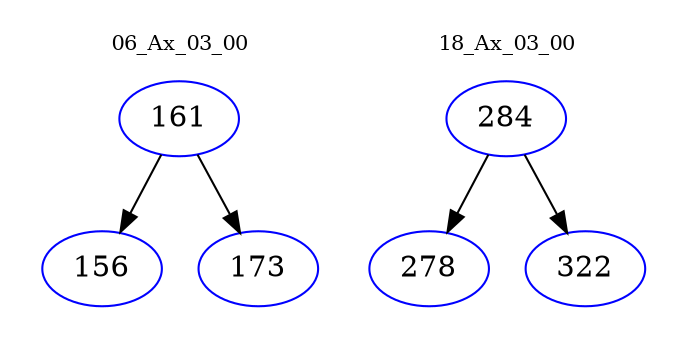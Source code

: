 digraph{
subgraph cluster_0 {
color = white
label = "06_Ax_03_00";
fontsize=10;
T0_161 [label="161", color="blue"]
T0_161 -> T0_156 [color="black"]
T0_156 [label="156", color="blue"]
T0_161 -> T0_173 [color="black"]
T0_173 [label="173", color="blue"]
}
subgraph cluster_1 {
color = white
label = "18_Ax_03_00";
fontsize=10;
T1_284 [label="284", color="blue"]
T1_284 -> T1_278 [color="black"]
T1_278 [label="278", color="blue"]
T1_284 -> T1_322 [color="black"]
T1_322 [label="322", color="blue"]
}
}
